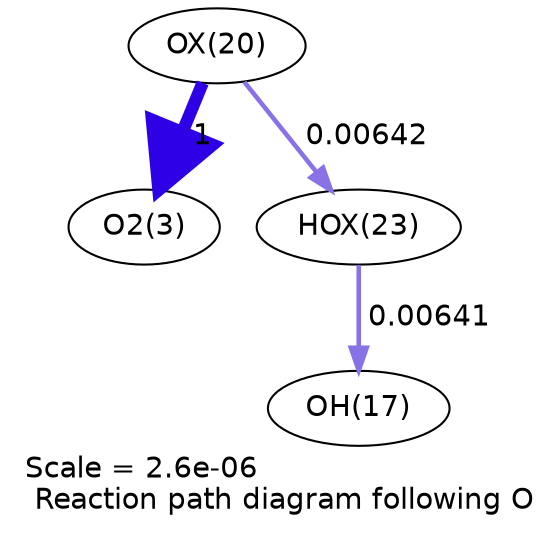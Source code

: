 digraph reaction_paths {
center=1;
s42 -> s5[fontname="Helvetica", penwidth=6, arrowsize=3, color="0.7, 1.5, 0.9"
, label=" 1"];
s42 -> s45[fontname="Helvetica", penwidth=2.19, arrowsize=1.09, color="0.7, 0.506, 0.9"
, label=" 0.00642"];
s45 -> s19[fontname="Helvetica", penwidth=2.19, arrowsize=1.09, color="0.7, 0.506, 0.9"
, label=" 0.00641"];
s5 [ fontname="Helvetica", label="O2(3)"];
s19 [ fontname="Helvetica", label="OH(17)"];
s42 [ fontname="Helvetica", label="OX(20)"];
s45 [ fontname="Helvetica", label="HOX(23)"];
 label = "Scale = 2.6e-06\l Reaction path diagram following O";
 fontname = "Helvetica";
}
